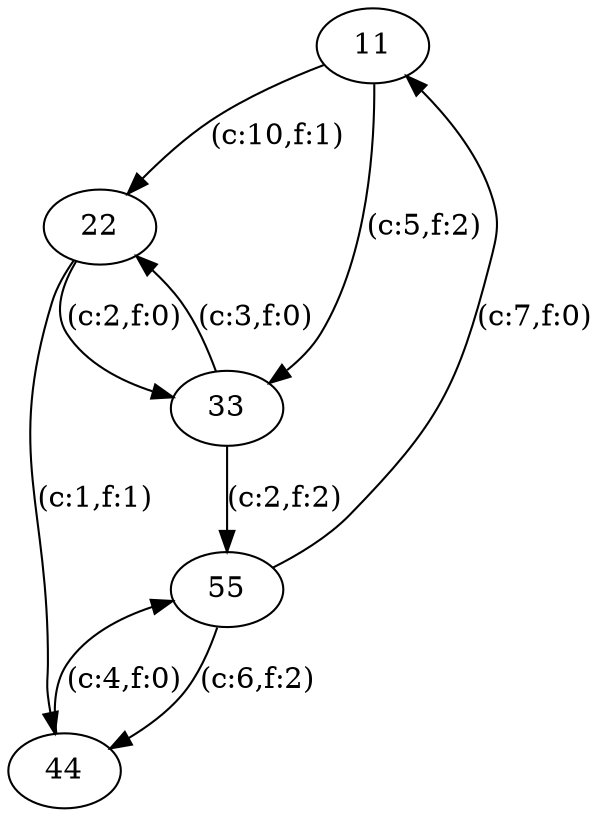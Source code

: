 digraph gerichtet
{
11 -> 22 [label = "(c:10,f:1)"];
11 -> 33 [label = "(c:5,f:2)"];
22 -> 33 [label = "(c:2,f:0)"];
22 -> 44 [label = "(c:1,f:1)"];
33 -> 22 [label = "(c:3,f:0)"];
33 -> 55 [label = "(c:2,f:2)"];
44 -> 55 [label = "(c:4,f:0)"];
55 -> 11 [label = "(c:7,f:0)"];
55 -> 44 [label = "(c:6,f:2)"];
}

